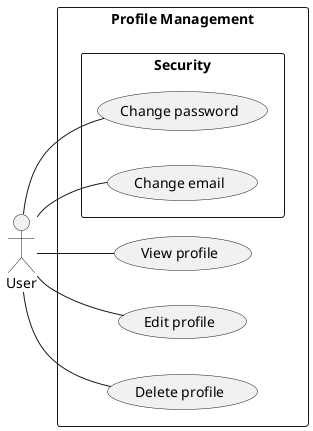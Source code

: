 @startuml profile-management
left to right direction
actor User

rectangle "Profile Management" {       

    rectangle "Security" {
        User -- (Change password)
        User -- (Change email)        
    }

    User -- (View profile)
    User -- (Edit profile)
    User -- (Delete profile)
}

@enduml